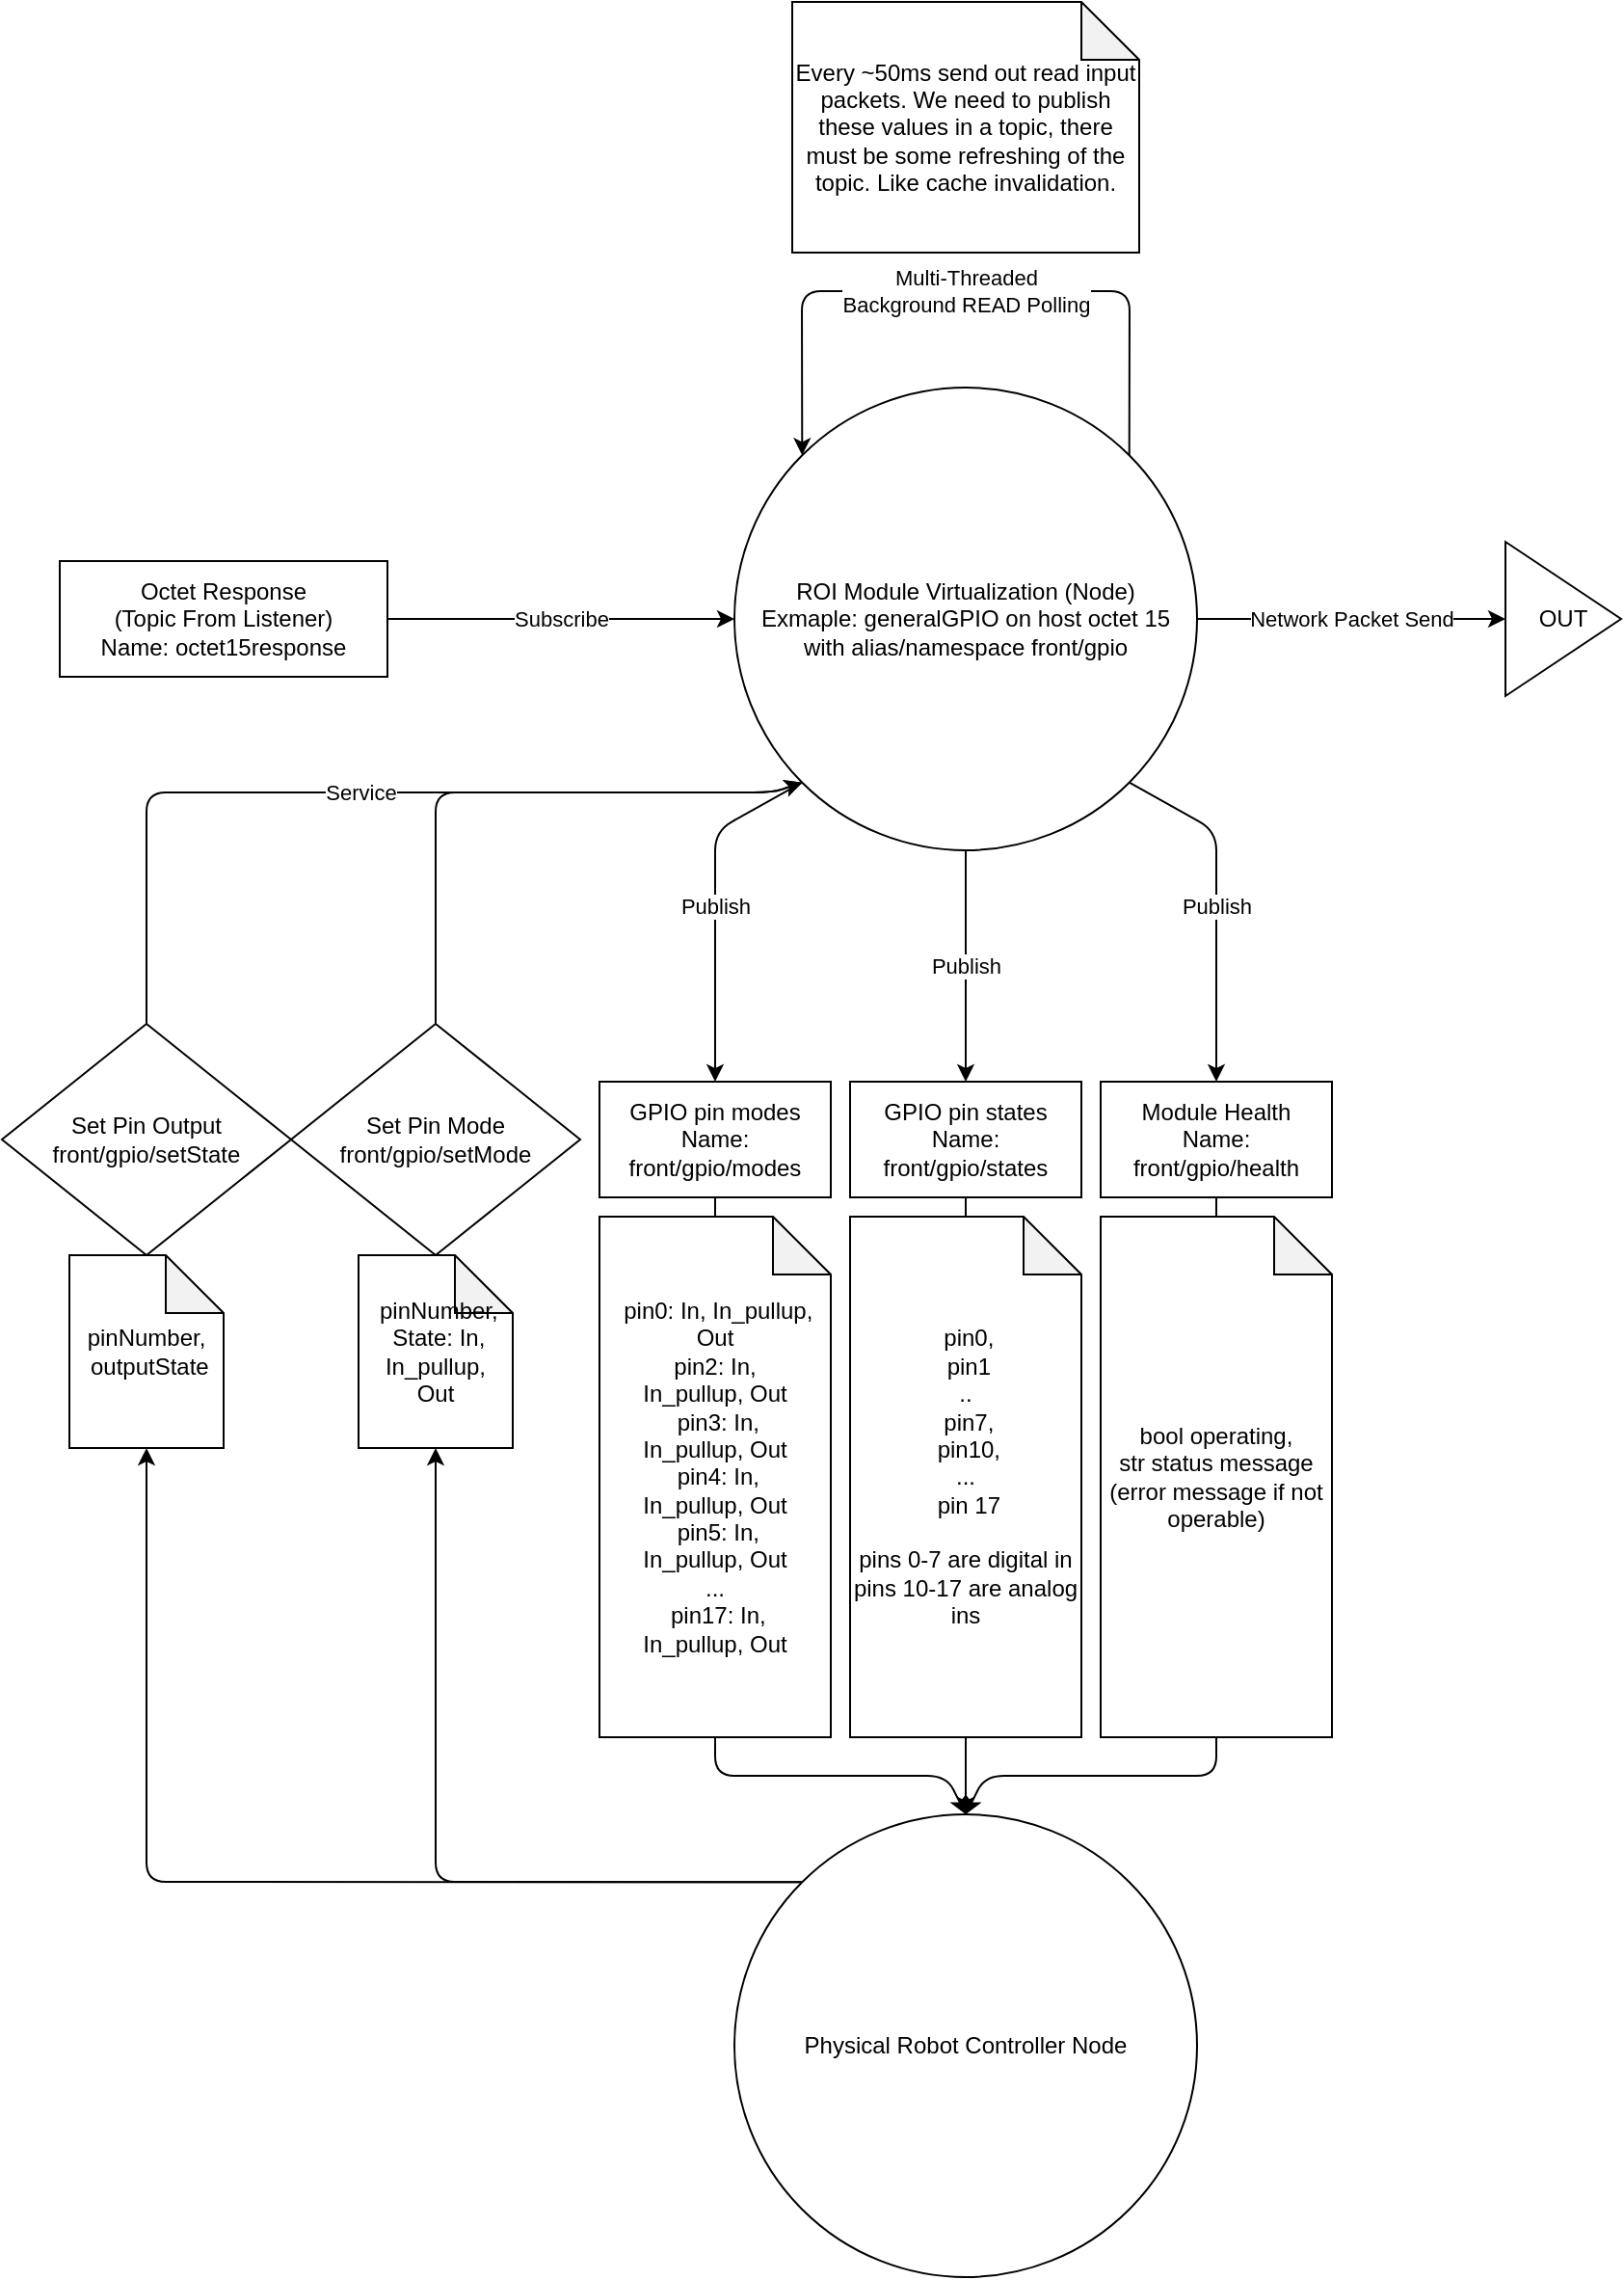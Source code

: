 <mxfile>
    <diagram id="IXwkxLeRtxxvtkipXYIu" name="Page-1">
        <mxGraphModel dx="1137" dy="832" grid="1" gridSize="10" guides="1" tooltips="1" connect="1" arrows="1" fold="1" page="1" pageScale="1" pageWidth="850" pageHeight="1100" background="#FFFFFF" math="0" shadow="0">
            <root>
                <mxCell id="0"/>
                <mxCell id="1" parent="0"/>
                <mxCell id="8" value="Publish" style="edgeStyle=none;html=1;exitX=0;exitY=1;exitDx=0;exitDy=0;entryX=0.5;entryY=0;entryDx=0;entryDy=0;" parent="1" source="2" target="5" edge="1">
                    <mxGeometry relative="1" as="geometry">
                        <Array as="points">
                            <mxPoint x="375" y="430"/>
                        </Array>
                    </mxGeometry>
                </mxCell>
                <mxCell id="9" value="Publish" style="edgeStyle=none;html=1;exitX=0.5;exitY=1;exitDx=0;exitDy=0;entryX=0.5;entryY=0;entryDx=0;entryDy=0;" parent="1" source="2" target="6" edge="1">
                    <mxGeometry relative="1" as="geometry">
                        <Array as="points">
                            <mxPoint x="505" y="480"/>
                        </Array>
                    </mxGeometry>
                </mxCell>
                <mxCell id="10" value="Publish" style="edgeStyle=none;html=1;exitX=1;exitY=1;exitDx=0;exitDy=0;entryX=0.5;entryY=0;entryDx=0;entryDy=0;" parent="1" source="2" target="7" edge="1">
                    <mxGeometry relative="1" as="geometry">
                        <Array as="points">
                            <mxPoint x="635" y="430"/>
                        </Array>
                    </mxGeometry>
                </mxCell>
                <mxCell id="12" value="Network Packet Send" style="edgeStyle=none;html=1;exitX=1;exitY=0.5;exitDx=0;exitDy=0;entryX=0;entryY=0.5;entryDx=0;entryDy=0;" parent="1" source="2" target="11" edge="1">
                    <mxGeometry relative="1" as="geometry"/>
                </mxCell>
                <mxCell id="2" value="ROI Module Virtualization (Node)&lt;br&gt;Exmaple: generalGPIO on host octet 15&lt;br&gt;with alias/namespace front/gpio" style="ellipse;whiteSpace=wrap;html=1;aspect=fixed;" parent="1" vertex="1">
                    <mxGeometry x="385" y="200" width="240" height="240" as="geometry"/>
                </mxCell>
                <mxCell id="4" value="Subscribe" style="edgeStyle=none;html=1;exitX=1;exitY=0.5;exitDx=0;exitDy=0;entryX=0;entryY=0.5;entryDx=0;entryDy=0;" parent="1" source="3" target="2" edge="1">
                    <mxGeometry relative="1" as="geometry"/>
                </mxCell>
                <mxCell id="3" value="Octet Response&lt;br&gt;(Topic From Listener)&lt;br&gt;Name: octet15response" style="rounded=0;whiteSpace=wrap;html=1;" parent="1" vertex="1">
                    <mxGeometry x="35" y="290" width="170" height="60" as="geometry"/>
                </mxCell>
                <mxCell id="25" style="edgeStyle=none;html=1;exitX=0.5;exitY=1;exitDx=0;exitDy=0;entryX=0.5;entryY=0;entryDx=0;entryDy=0;" edge="1" parent="1" source="5" target="24">
                    <mxGeometry relative="1" as="geometry">
                        <Array as="points">
                            <mxPoint x="375" y="920"/>
                            <mxPoint x="495" y="920"/>
                        </Array>
                    </mxGeometry>
                </mxCell>
                <mxCell id="5" value="GPIO pin modes&lt;br&gt;Name: front/gpio/modes" style="rounded=0;whiteSpace=wrap;html=1;" parent="1" vertex="1">
                    <mxGeometry x="315" y="560" width="120" height="60" as="geometry"/>
                </mxCell>
                <mxCell id="26" style="edgeStyle=none;html=1;exitX=0.5;exitY=1;exitDx=0;exitDy=0;entryX=0.5;entryY=0;entryDx=0;entryDy=0;" edge="1" parent="1" source="6" target="24">
                    <mxGeometry relative="1" as="geometry"/>
                </mxCell>
                <mxCell id="6" value="GPIO pin states&lt;br&gt;Name: front/gpio/states" style="rounded=0;whiteSpace=wrap;html=1;" parent="1" vertex="1">
                    <mxGeometry x="445" y="560" width="120" height="60" as="geometry"/>
                </mxCell>
                <mxCell id="27" style="edgeStyle=none;html=1;exitX=0.5;exitY=1;exitDx=0;exitDy=0;entryX=0.5;entryY=0;entryDx=0;entryDy=0;" edge="1" parent="1" source="7" target="24">
                    <mxGeometry relative="1" as="geometry">
                        <Array as="points">
                            <mxPoint x="635" y="920"/>
                            <mxPoint x="515" y="920"/>
                        </Array>
                    </mxGeometry>
                </mxCell>
                <mxCell id="7" value="Module Health&lt;br&gt;Name:&lt;br&gt;front/gpio/health" style="rounded=0;whiteSpace=wrap;html=1;" parent="1" vertex="1">
                    <mxGeometry x="575" y="560" width="120" height="60" as="geometry"/>
                </mxCell>
                <mxCell id="11" value="OUT" style="triangle;whiteSpace=wrap;html=1;" parent="1" vertex="1">
                    <mxGeometry x="785" y="280" width="60" height="80" as="geometry"/>
                </mxCell>
                <mxCell id="13" value="Multi-Threaded &lt;br&gt;Background READ Polling" style="edgeStyle=none;html=1;exitX=1;exitY=0;exitDx=0;exitDy=0;entryX=0;entryY=0;entryDx=0;entryDy=0;" parent="1" source="2" target="2" edge="1">
                    <mxGeometry relative="1" as="geometry">
                        <Array as="points">
                            <mxPoint x="590" y="150"/>
                            <mxPoint x="420" y="150"/>
                        </Array>
                    </mxGeometry>
                </mxCell>
                <mxCell id="16" style="edgeStyle=none;html=1;exitX=0.5;exitY=0;exitDx=0;exitDy=0;entryX=0;entryY=1;entryDx=0;entryDy=0;" parent="1" source="14" target="2" edge="1">
                    <mxGeometry relative="1" as="geometry">
                        <Array as="points">
                            <mxPoint x="230" y="410"/>
                            <mxPoint x="405" y="410"/>
                        </Array>
                    </mxGeometry>
                </mxCell>
                <mxCell id="14" value="Set Pin Mode&lt;br&gt;front/gpio/setMode" style="rhombus;whiteSpace=wrap;html=1;" parent="1" vertex="1">
                    <mxGeometry x="155" y="530" width="150" height="120" as="geometry"/>
                </mxCell>
                <mxCell id="17" value="Service" style="edgeStyle=none;html=1;exitX=0.5;exitY=0;exitDx=0;exitDy=0;entryX=0;entryY=1;entryDx=0;entryDy=0;" parent="1" source="15" target="2" edge="1">
                    <mxGeometry relative="1" as="geometry">
                        <Array as="points">
                            <mxPoint x="80" y="410"/>
                            <mxPoint x="405" y="410"/>
                        </Array>
                    </mxGeometry>
                </mxCell>
                <mxCell id="15" value="Set Pin Output&lt;br&gt;front/gpio/setState" style="rhombus;whiteSpace=wrap;html=1;" parent="1" vertex="1">
                    <mxGeometry x="5" y="530" width="150" height="120" as="geometry"/>
                </mxCell>
                <mxCell id="18" value="Every ~50ms send out read input packets. We need to publish these values in a topic, there must be some refreshing of the topic. Like cache invalidation." style="shape=note;whiteSpace=wrap;html=1;backgroundOutline=1;darkOpacity=0.05;" vertex="1" parent="1">
                    <mxGeometry x="415" width="180" height="130" as="geometry"/>
                </mxCell>
                <mxCell id="19" value="&amp;nbsp;pinNumber,&lt;br&gt;&amp;nbsp;State: In, In_pullup,&lt;br&gt;Out" style="shape=note;whiteSpace=wrap;html=1;backgroundOutline=1;darkOpacity=0.05;" vertex="1" parent="1">
                    <mxGeometry x="190" y="650" width="80" height="100" as="geometry"/>
                </mxCell>
                <mxCell id="20" value="pinNumber,&lt;br&gt;&amp;nbsp;outputState" style="shape=note;whiteSpace=wrap;html=1;backgroundOutline=1;darkOpacity=0.05;" vertex="1" parent="1">
                    <mxGeometry x="40" y="650" width="80" height="100" as="geometry"/>
                </mxCell>
                <mxCell id="21" value="&amp;nbsp;pin0: In, In_pullup, Out&lt;br&gt;pin2: In, In_pullup,&amp;nbsp;Out&lt;br&gt;&amp;nbsp;pin3: In, In_pullup,&amp;nbsp;Out&lt;br&gt;&amp;nbsp;pin4: In, In_pullup,&amp;nbsp;Out&lt;br&gt;&amp;nbsp;pin5: In, In_pullup,&amp;nbsp;Out&lt;br&gt;...&lt;br&gt;&amp;nbsp;pin17: In, In_pullup,&amp;nbsp;Out" style="shape=note;whiteSpace=wrap;html=1;backgroundOutline=1;darkOpacity=0.05;" vertex="1" parent="1">
                    <mxGeometry x="315" y="630" width="120" height="270" as="geometry"/>
                </mxCell>
                <mxCell id="22" value="&amp;nbsp;pin0,&lt;br&gt;&amp;nbsp;pin1&lt;br&gt;..&lt;br&gt;&amp;nbsp;pin7,&lt;br&gt;&amp;nbsp;pin10,&lt;br&gt;...&lt;br&gt;&amp;nbsp;pin 17&lt;br&gt;&lt;br&gt;pins 0-7 are digital in&lt;br&gt;pins 10-17 are analog ins" style="shape=note;whiteSpace=wrap;html=1;backgroundOutline=1;darkOpacity=0.05;" vertex="1" parent="1">
                    <mxGeometry x="445" y="630" width="120" height="270" as="geometry"/>
                </mxCell>
                <mxCell id="23" value="bool operating,&lt;br&gt;str status message (error message if not operable)" style="shape=note;whiteSpace=wrap;html=1;backgroundOutline=1;darkOpacity=0.05;" vertex="1" parent="1">
                    <mxGeometry x="575" y="630" width="120" height="270" as="geometry"/>
                </mxCell>
                <mxCell id="28" style="edgeStyle=none;html=1;exitX=0;exitY=0;exitDx=0;exitDy=0;entryX=0.5;entryY=1;entryDx=0;entryDy=0;entryPerimeter=0;" edge="1" parent="1" source="24" target="19">
                    <mxGeometry relative="1" as="geometry">
                        <Array as="points">
                            <mxPoint x="230" y="975"/>
                        </Array>
                    </mxGeometry>
                </mxCell>
                <mxCell id="29" style="edgeStyle=none;html=1;exitX=0;exitY=0;exitDx=0;exitDy=0;entryX=0.5;entryY=1;entryDx=0;entryDy=0;entryPerimeter=0;" edge="1" parent="1" source="24" target="20">
                    <mxGeometry relative="1" as="geometry">
                        <Array as="points">
                            <mxPoint x="80" y="975"/>
                        </Array>
                    </mxGeometry>
                </mxCell>
                <mxCell id="24" value="Physical Robot Controller Node" style="ellipse;whiteSpace=wrap;html=1;aspect=fixed;" vertex="1" parent="1">
                    <mxGeometry x="385" y="940" width="240" height="240" as="geometry"/>
                </mxCell>
            </root>
        </mxGraphModel>
    </diagram>
</mxfile>